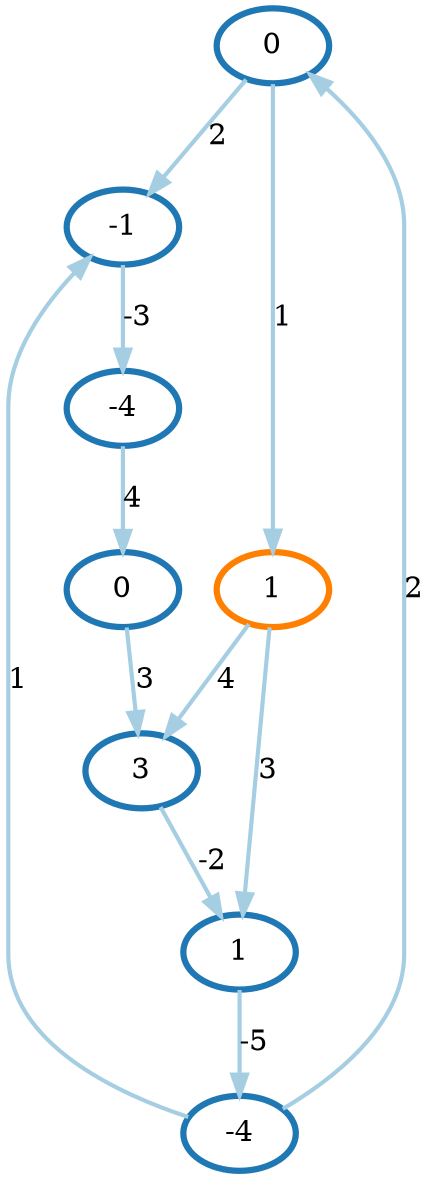 digraph G {
    0 [penwidth=3,label="0",color=2, colorscheme=paired12]
    1 [penwidth=3,label="-1",color=2, colorscheme=paired12]
    2 [penwidth=3,label="1",color=2, colorscheme=paired12]
    3 [penwidth=3,label="-4",color=2, colorscheme=paired12]
    4 [penwidth=3,label="-4",color=2, colorscheme=paired12]
    5 [penwidth=3,label="0",color=2, colorscheme=paired12]
    6 [penwidth=3,label="3",color=2, colorscheme=paired12]
    7 [penwidth=3,label="1",color=8, colorscheme=paired12]

    0 -> 7 [penwidth=2,label="1",color=1, colorscheme=paired12]
    0 -> 1 [penwidth=2,label="2",color=1, colorscheme=paired12]
    3 -> 0 [penwidth=2,label="2",color=1, colorscheme=paired12]
    3 -> 1 [penwidth=2,label="1",color=1, colorscheme=paired12]
    2 -> 3 [penwidth=2,label="-5",color=1, colorscheme=paired12]
    7 -> 2 [penwidth=2,label="3",color=1, colorscheme=paired12]
    7 -> 6 [penwidth=2,label="4",color=1, colorscheme=paired12]
    6 -> 2 [penwidth=2,label="-2",color=1, colorscheme=paired12]
    5 -> 6 [penwidth=2,label="3",color=1, colorscheme=paired12]
    4 -> 5 [penwidth=2,label="4",color=1, colorscheme=paired12]
    1 -> 4 [penwidth=2,label="-3",color=1, colorscheme=paired12]
}